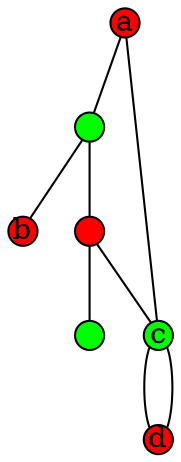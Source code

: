 graph G1 {
	node [shape=circle,label="",style=filled,height="0.2",fixedsize=true];
	
	r1[fillcolor=red,label="a"]
	g2[fillcolor=green]
	r3[fillcolor=red,label="b"]
	r4[fillcolor=red]
	g5[fillcolor=green,label="c"]
	r6[fillcolor=red,label="d"]
	g7[fillcolor=green]

	r1 -- g2
	r1 -- g5
	g2 -- r3
	g2 -- r4
	r4 -- g5
	r4 -- g7
	g5 -- r6
	r6 -- g5
}